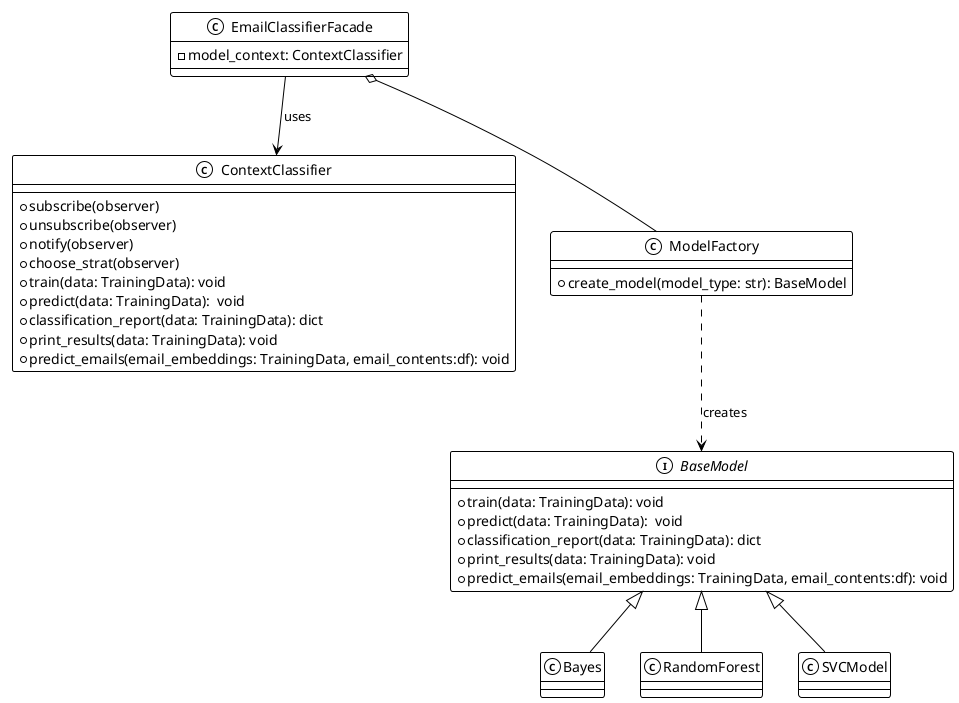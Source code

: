 @startuml
!theme mono

class EmailClassifierFacade{
    - model_context: ContextClassifier
}


class ContextClassifier{
    + subscribe(observer)
    + unsubscribe(observer)
    + notify(observer)
    + choose_strat(observer)
    + train(data: TrainingData): void 
    + predict(data: TrainingData):  void 
    + classification_report(data: TrainingData): dict
    + print_results(data: TrainingData): void 
    + predict_emails(email_embeddings: TrainingData, email_contents:df): void

}

class ModelFactory{
    + create_model(model_type: str): BaseModel
}

class Bayes {
    
}

class RandomForest {
    
    
}

class SVCModel {

}



interface BaseModel {
    + train(data: TrainingData): void 
    + predict(data: TrainingData):  void 
    + classification_report(data: TrainingData): dict
    + print_results(data: TrainingData): void 
    + predict_emails(email_embeddings: TrainingData, email_contents:df): void 
}

EmailClassifierFacade o-- ModelFactory
EmailClassifierFacade --> ContextClassifier: uses
ModelFactory ..> BaseModel: creates
BaseModel  <|-- RandomForest
BaseModel <|-- SVCModel
BaseModel <|-- Bayes

@enduml